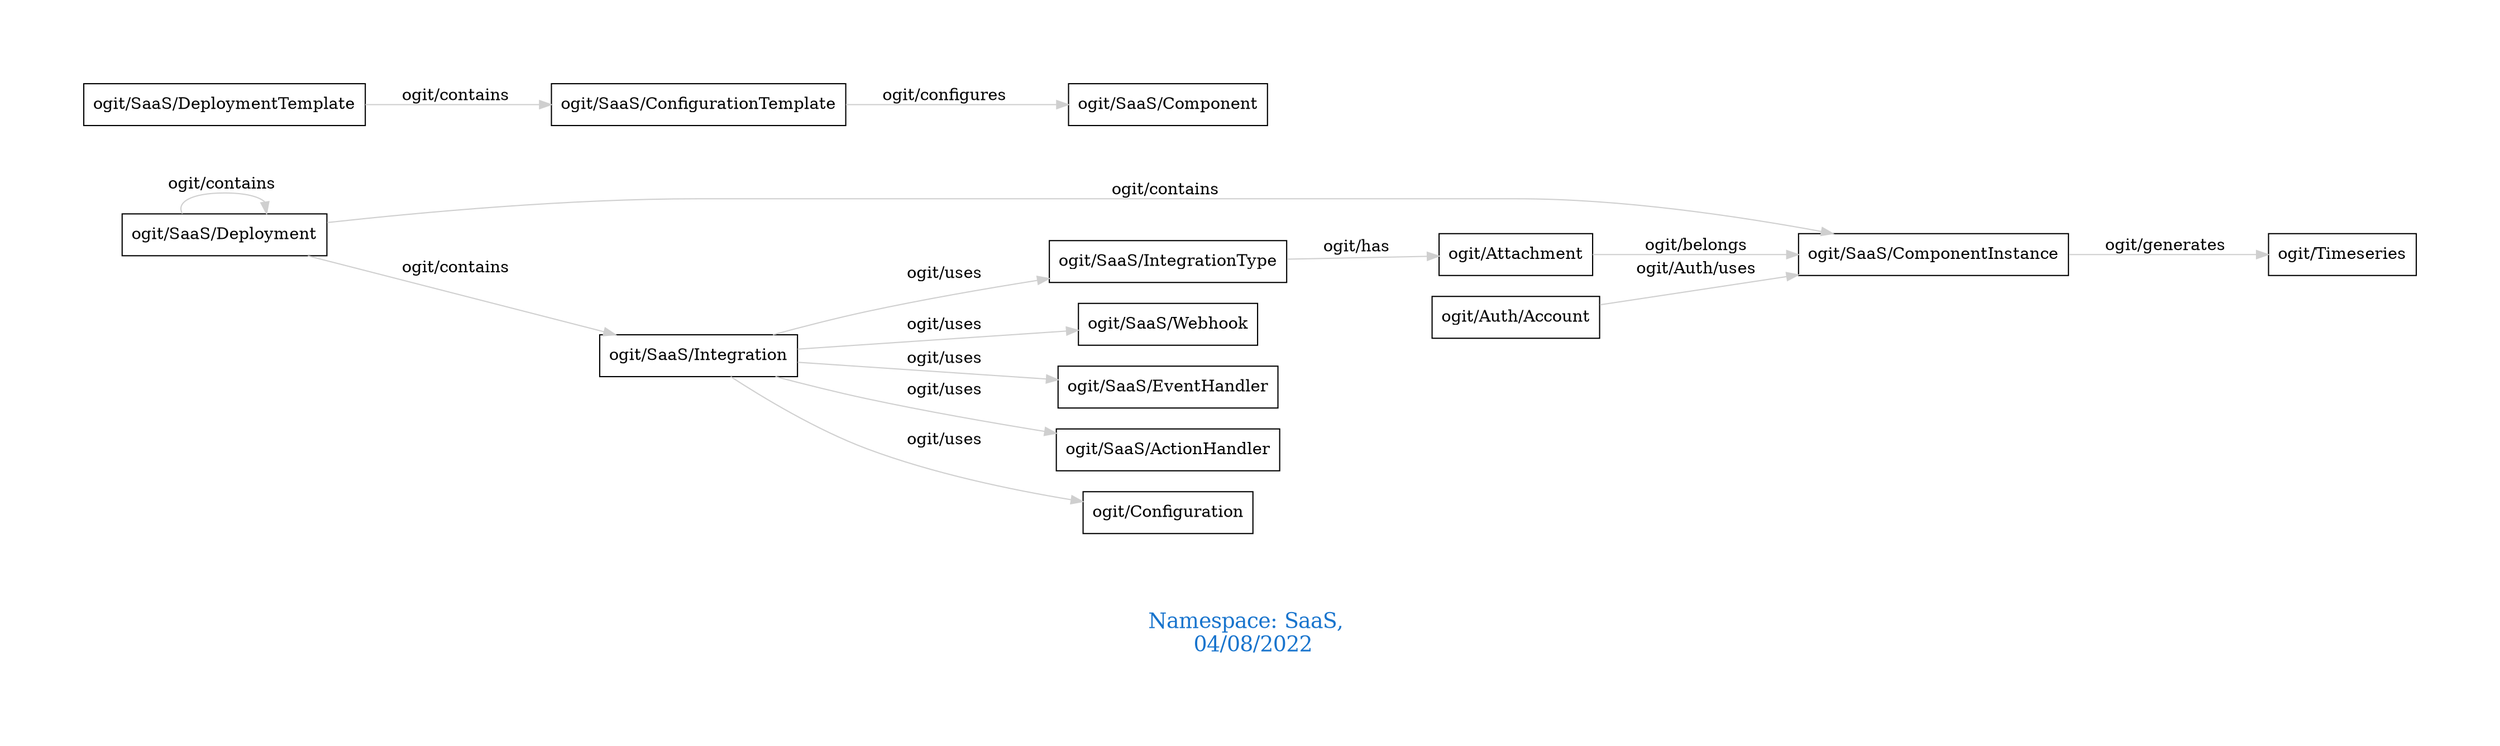 digraph OGIT_ontology {
 graph [ rankdir= LR,pad=1 
fontsize = 18,
fontcolor= dodgerblue3,label = "\n\n\nNamespace: SaaS, \n 04/08/2022"];
node[shape=polygon];
edge [  color="gray81"];

   "ogit/SaaS/Deployment" -> "ogit/SaaS/ComponentInstance" [label="   ogit/contains    "];
   "ogit/SaaS/Deployment" -> "ogit/SaaS/Integration" [label="   ogit/contains    "];
   "ogit/SaaS/DeploymentTemplate" -> "ogit/SaaS/ConfigurationTemplate" [label="   ogit/contains    "];
   "ogit/SaaS/ComponentInstance" -> "ogit/Timeseries" [label="   ogit/generates    "];
   "ogit/SaaS/ConfigurationTemplate" -> "ogit/SaaS/Component" [label="   ogit/configures    "];
   "ogit/Attachment" -> "ogit/SaaS/ComponentInstance" [label="   ogit/belongs    "];
   "ogit/SaaS/Integration" -> "ogit/SaaS/IntegrationType" [label="   ogit/uses    "];
   "ogit/SaaS/Integration" -> "ogit/SaaS/Webhook" [label="   ogit/uses    "];
   "ogit/SaaS/Integration" -> "ogit/SaaS/EventHandler" [label="   ogit/uses    "];
   "ogit/SaaS/Integration" -> "ogit/SaaS/ActionHandler" [label="   ogit/uses    "];
   "ogit/SaaS/Integration" -> "ogit/Configuration" [label="   ogit/uses    "];
   "ogit/Auth/Account" -> "ogit/SaaS/ComponentInstance" [label="   ogit/Auth/uses    "];
   "ogit/SaaS/IntegrationType" -> "ogit/Attachment" [label="   ogit/has    "];
   "ogit/SaaS/Deployment" -> "ogit/SaaS/Deployment" [label="   ogit/contains    "];
}
